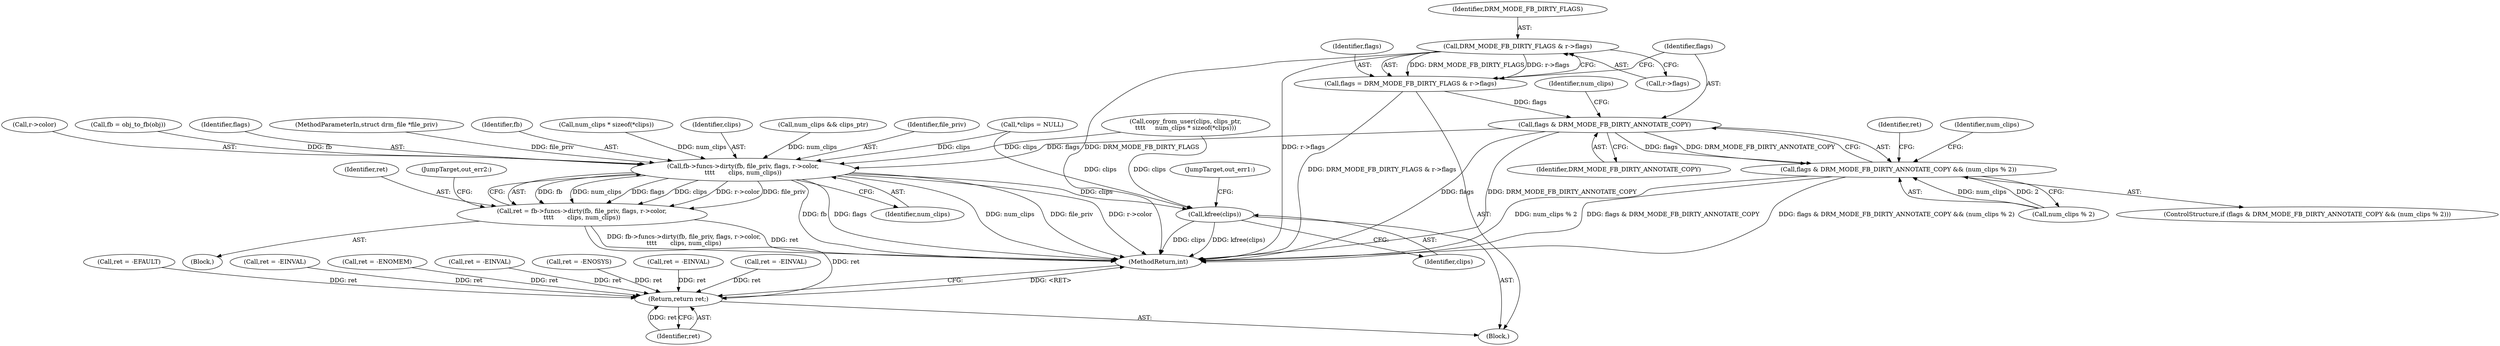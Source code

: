digraph "0_linux_a5cd335165e31db9dbab636fd29895d41da55dd2@pointer" {
"1000189" [label="(Call,DRM_MODE_FB_DIRTY_FLAGS & r->flags)"];
"1000187" [label="(Call,flags = DRM_MODE_FB_DIRTY_FLAGS & r->flags)"];
"1000196" [label="(Call,flags & DRM_MODE_FB_DIRTY_ANNOTATE_COPY)"];
"1000195" [label="(Call,flags & DRM_MODE_FB_DIRTY_ANNOTATE_COPY && (num_clips % 2))"];
"1000272" [label="(Call,fb->funcs->dirty(fb, file_priv, flags, r->color,\n\t\t\t\t       clips, num_clips))"];
"1000270" [label="(Call,ret = fb->funcs->dirty(fb, file_priv, flags, r->color,\n\t\t\t\t       clips, num_clips))"];
"1000299" [label="(Return,return ret;)"];
"1000289" [label="(Call,kfree(clips))"];
"1000157" [label="(Call,fb = obj_to_fb(obj))"];
"1000258" [label="(Call,ret = -EFAULT)"];
"1000222" [label="(Call,ret = -EINVAL)"];
"1000273" [label="(Identifier,fb)"];
"1000190" [label="(Identifier,DRM_MODE_FB_DIRTY_FLAGS)"];
"1000188" [label="(Identifier,flags)"];
"1000269" [label="(Block,)"];
"1000240" [label="(Call,ret = -ENOMEM)"];
"1000301" [label="(MethodReturn,int)"];
"1000187" [label="(Call,flags = DRM_MODE_FB_DIRTY_FLAGS & r->flags)"];
"1000200" [label="(Identifier,num_clips)"];
"1000199" [label="(Call,num_clips % 2)"];
"1000291" [label="(JumpTarget,out_err1:)"];
"1000194" [label="(ControlStructure,if (flags & DRM_MODE_FB_DIRTY_ANNOTATE_COPY && (num_clips % 2)))"];
"1000272" [label="(Call,fb->funcs->dirty(fb, file_priv, flags, r->color,\n\t\t\t\t       clips, num_clips))"];
"1000105" [label="(Block,)"];
"1000289" [label="(Call,kfree(clips))"];
"1000196" [label="(Call,flags & DRM_MODE_FB_DIRTY_ANNOTATE_COPY)"];
"1000300" [label="(Identifier,ret)"];
"1000270" [label="(Call,ret = fb->funcs->dirty(fb, file_priv, flags, r->color,\n\t\t\t\t       clips, num_clips))"];
"1000274" [label="(Identifier,file_priv)"];
"1000152" [label="(Call,ret = -EINVAL)"];
"1000189" [label="(Call,DRM_MODE_FB_DIRTY_FLAGS & r->flags)"];
"1000276" [label="(Call,r->color)"];
"1000299" [label="(Return,return ret;)"];
"1000204" [label="(Identifier,ret)"];
"1000108" [label="(Call,*clips = NULL)"];
"1000210" [label="(Identifier,num_clips)"];
"1000271" [label="(Identifier,ret)"];
"1000283" [label="(Call,ret = -ENOSYS)"];
"1000203" [label="(Call,ret = -EINVAL)"];
"1000195" [label="(Call,flags & DRM_MODE_FB_DIRTY_ANNOTATE_COPY && (num_clips % 2))"];
"1000275" [label="(Identifier,flags)"];
"1000104" [label="(MethodParameterIn,struct drm_file *file_priv)"];
"1000290" [label="(Identifier,clips)"];
"1000247" [label="(Call,copy_from_user(clips, clips_ptr,\n\t\t\t\t     num_clips * sizeof(*clips)))"];
"1000182" [label="(Call,ret = -EINVAL)"];
"1000250" [label="(Call,num_clips * sizeof(*clips))"];
"1000288" [label="(JumpTarget,out_err2:)"];
"1000198" [label="(Identifier,DRM_MODE_FB_DIRTY_ANNOTATE_COPY)"];
"1000280" [label="(Identifier,num_clips)"];
"1000279" [label="(Identifier,clips)"];
"1000191" [label="(Call,r->flags)"];
"1000197" [label="(Identifier,flags)"];
"1000209" [label="(Call,num_clips && clips_ptr)"];
"1000189" -> "1000187"  [label="AST: "];
"1000189" -> "1000191"  [label="CFG: "];
"1000190" -> "1000189"  [label="AST: "];
"1000191" -> "1000189"  [label="AST: "];
"1000187" -> "1000189"  [label="CFG: "];
"1000189" -> "1000301"  [label="DDG: DRM_MODE_FB_DIRTY_FLAGS"];
"1000189" -> "1000301"  [label="DDG: r->flags"];
"1000189" -> "1000187"  [label="DDG: DRM_MODE_FB_DIRTY_FLAGS"];
"1000189" -> "1000187"  [label="DDG: r->flags"];
"1000187" -> "1000105"  [label="AST: "];
"1000188" -> "1000187"  [label="AST: "];
"1000197" -> "1000187"  [label="CFG: "];
"1000187" -> "1000301"  [label="DDG: DRM_MODE_FB_DIRTY_FLAGS & r->flags"];
"1000187" -> "1000196"  [label="DDG: flags"];
"1000196" -> "1000195"  [label="AST: "];
"1000196" -> "1000198"  [label="CFG: "];
"1000197" -> "1000196"  [label="AST: "];
"1000198" -> "1000196"  [label="AST: "];
"1000200" -> "1000196"  [label="CFG: "];
"1000195" -> "1000196"  [label="CFG: "];
"1000196" -> "1000301"  [label="DDG: flags"];
"1000196" -> "1000301"  [label="DDG: DRM_MODE_FB_DIRTY_ANNOTATE_COPY"];
"1000196" -> "1000195"  [label="DDG: flags"];
"1000196" -> "1000195"  [label="DDG: DRM_MODE_FB_DIRTY_ANNOTATE_COPY"];
"1000196" -> "1000272"  [label="DDG: flags"];
"1000195" -> "1000194"  [label="AST: "];
"1000195" -> "1000199"  [label="CFG: "];
"1000199" -> "1000195"  [label="AST: "];
"1000204" -> "1000195"  [label="CFG: "];
"1000210" -> "1000195"  [label="CFG: "];
"1000195" -> "1000301"  [label="DDG: flags & DRM_MODE_FB_DIRTY_ANNOTATE_COPY && (num_clips % 2)"];
"1000195" -> "1000301"  [label="DDG: num_clips % 2"];
"1000195" -> "1000301"  [label="DDG: flags & DRM_MODE_FB_DIRTY_ANNOTATE_COPY"];
"1000199" -> "1000195"  [label="DDG: num_clips"];
"1000199" -> "1000195"  [label="DDG: 2"];
"1000272" -> "1000270"  [label="AST: "];
"1000272" -> "1000280"  [label="CFG: "];
"1000273" -> "1000272"  [label="AST: "];
"1000274" -> "1000272"  [label="AST: "];
"1000275" -> "1000272"  [label="AST: "];
"1000276" -> "1000272"  [label="AST: "];
"1000279" -> "1000272"  [label="AST: "];
"1000280" -> "1000272"  [label="AST: "];
"1000270" -> "1000272"  [label="CFG: "];
"1000272" -> "1000301"  [label="DDG: flags"];
"1000272" -> "1000301"  [label="DDG: num_clips"];
"1000272" -> "1000301"  [label="DDG: file_priv"];
"1000272" -> "1000301"  [label="DDG: r->color"];
"1000272" -> "1000301"  [label="DDG: fb"];
"1000272" -> "1000270"  [label="DDG: fb"];
"1000272" -> "1000270"  [label="DDG: num_clips"];
"1000272" -> "1000270"  [label="DDG: flags"];
"1000272" -> "1000270"  [label="DDG: clips"];
"1000272" -> "1000270"  [label="DDG: r->color"];
"1000272" -> "1000270"  [label="DDG: file_priv"];
"1000157" -> "1000272"  [label="DDG: fb"];
"1000104" -> "1000272"  [label="DDG: file_priv"];
"1000247" -> "1000272"  [label="DDG: clips"];
"1000108" -> "1000272"  [label="DDG: clips"];
"1000250" -> "1000272"  [label="DDG: num_clips"];
"1000209" -> "1000272"  [label="DDG: num_clips"];
"1000272" -> "1000289"  [label="DDG: clips"];
"1000270" -> "1000269"  [label="AST: "];
"1000271" -> "1000270"  [label="AST: "];
"1000288" -> "1000270"  [label="CFG: "];
"1000270" -> "1000301"  [label="DDG: fb->funcs->dirty(fb, file_priv, flags, r->color,\n\t\t\t\t       clips, num_clips)"];
"1000270" -> "1000301"  [label="DDG: ret"];
"1000270" -> "1000299"  [label="DDG: ret"];
"1000299" -> "1000105"  [label="AST: "];
"1000299" -> "1000300"  [label="CFG: "];
"1000300" -> "1000299"  [label="AST: "];
"1000301" -> "1000299"  [label="CFG: "];
"1000299" -> "1000301"  [label="DDG: <RET>"];
"1000300" -> "1000299"  [label="DDG: ret"];
"1000258" -> "1000299"  [label="DDG: ret"];
"1000222" -> "1000299"  [label="DDG: ret"];
"1000283" -> "1000299"  [label="DDG: ret"];
"1000152" -> "1000299"  [label="DDG: ret"];
"1000240" -> "1000299"  [label="DDG: ret"];
"1000203" -> "1000299"  [label="DDG: ret"];
"1000182" -> "1000299"  [label="DDG: ret"];
"1000289" -> "1000105"  [label="AST: "];
"1000289" -> "1000290"  [label="CFG: "];
"1000290" -> "1000289"  [label="AST: "];
"1000291" -> "1000289"  [label="CFG: "];
"1000289" -> "1000301"  [label="DDG: clips"];
"1000289" -> "1000301"  [label="DDG: kfree(clips)"];
"1000247" -> "1000289"  [label="DDG: clips"];
"1000108" -> "1000289"  [label="DDG: clips"];
}
